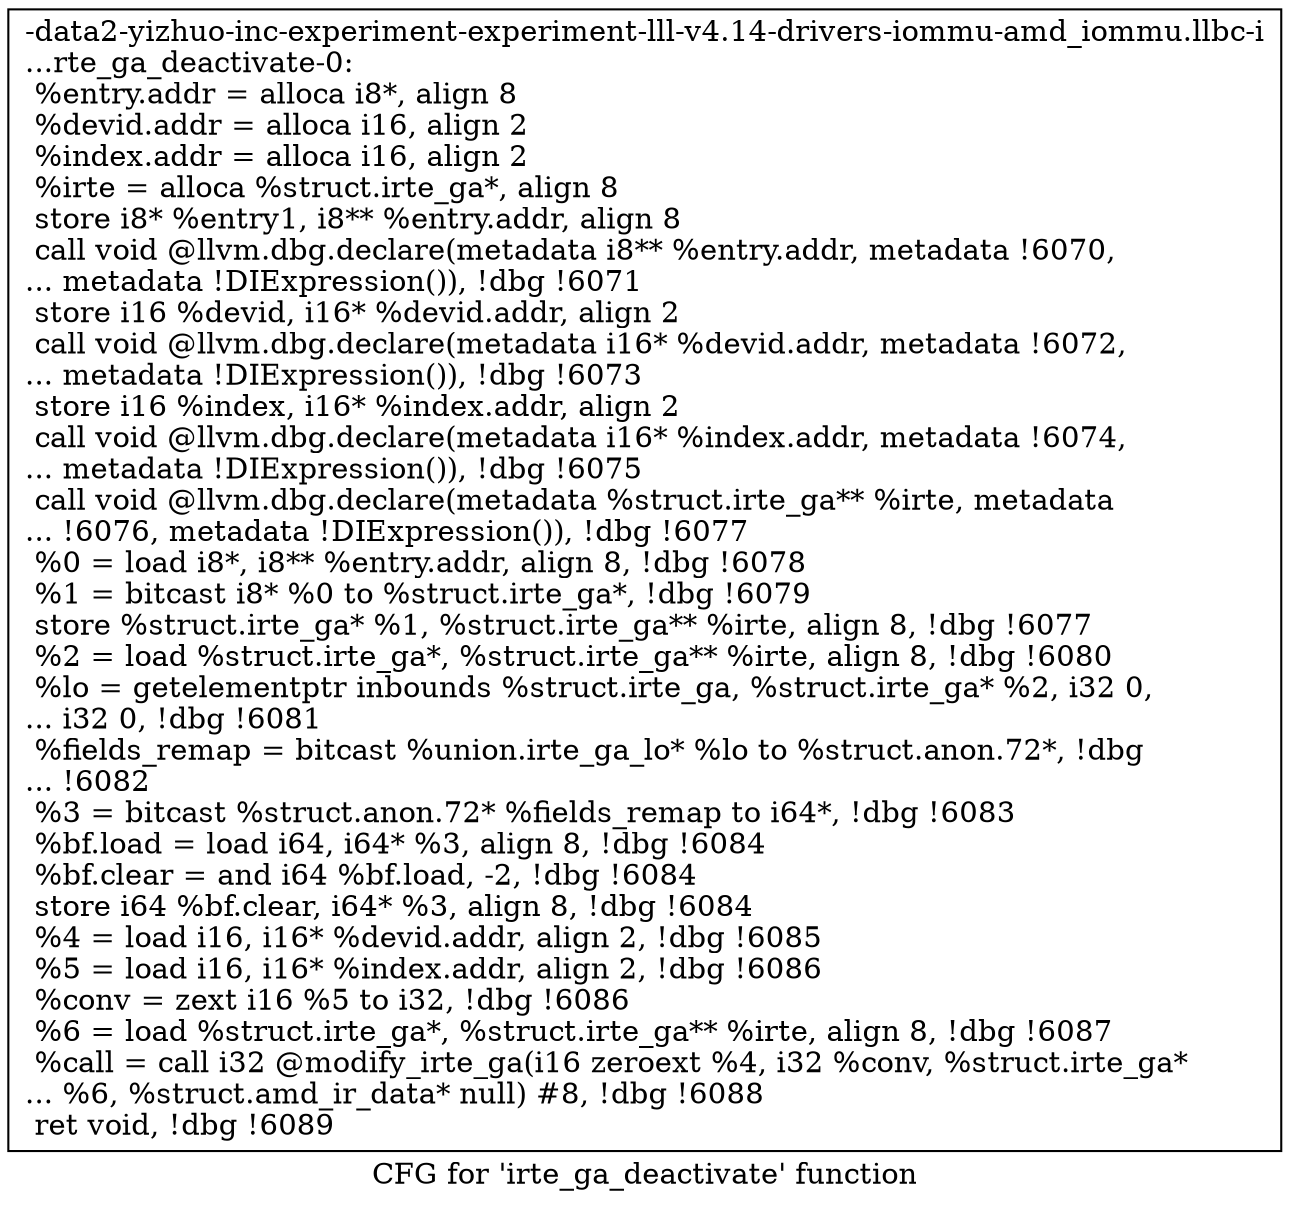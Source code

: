 digraph "CFG for 'irte_ga_deactivate' function" {
	label="CFG for 'irte_ga_deactivate' function";

	Node0x561b9470dac0 [shape=record,label="{-data2-yizhuo-inc-experiment-experiment-lll-v4.14-drivers-iommu-amd_iommu.llbc-i\l...rte_ga_deactivate-0:\l  %entry.addr = alloca i8*, align 8\l  %devid.addr = alloca i16, align 2\l  %index.addr = alloca i16, align 2\l  %irte = alloca %struct.irte_ga*, align 8\l  store i8* %entry1, i8** %entry.addr, align 8\l  call void @llvm.dbg.declare(metadata i8** %entry.addr, metadata !6070,\l... metadata !DIExpression()), !dbg !6071\l  store i16 %devid, i16* %devid.addr, align 2\l  call void @llvm.dbg.declare(metadata i16* %devid.addr, metadata !6072,\l... metadata !DIExpression()), !dbg !6073\l  store i16 %index, i16* %index.addr, align 2\l  call void @llvm.dbg.declare(metadata i16* %index.addr, metadata !6074,\l... metadata !DIExpression()), !dbg !6075\l  call void @llvm.dbg.declare(metadata %struct.irte_ga** %irte, metadata\l... !6076, metadata !DIExpression()), !dbg !6077\l  %0 = load i8*, i8** %entry.addr, align 8, !dbg !6078\l  %1 = bitcast i8* %0 to %struct.irte_ga*, !dbg !6079\l  store %struct.irte_ga* %1, %struct.irte_ga** %irte, align 8, !dbg !6077\l  %2 = load %struct.irte_ga*, %struct.irte_ga** %irte, align 8, !dbg !6080\l  %lo = getelementptr inbounds %struct.irte_ga, %struct.irte_ga* %2, i32 0,\l... i32 0, !dbg !6081\l  %fields_remap = bitcast %union.irte_ga_lo* %lo to %struct.anon.72*, !dbg\l... !6082\l  %3 = bitcast %struct.anon.72* %fields_remap to i64*, !dbg !6083\l  %bf.load = load i64, i64* %3, align 8, !dbg !6084\l  %bf.clear = and i64 %bf.load, -2, !dbg !6084\l  store i64 %bf.clear, i64* %3, align 8, !dbg !6084\l  %4 = load i16, i16* %devid.addr, align 2, !dbg !6085\l  %5 = load i16, i16* %index.addr, align 2, !dbg !6086\l  %conv = zext i16 %5 to i32, !dbg !6086\l  %6 = load %struct.irte_ga*, %struct.irte_ga** %irte, align 8, !dbg !6087\l  %call = call i32 @modify_irte_ga(i16 zeroext %4, i32 %conv, %struct.irte_ga*\l... %6, %struct.amd_ir_data* null) #8, !dbg !6088\l  ret void, !dbg !6089\l}"];
}
